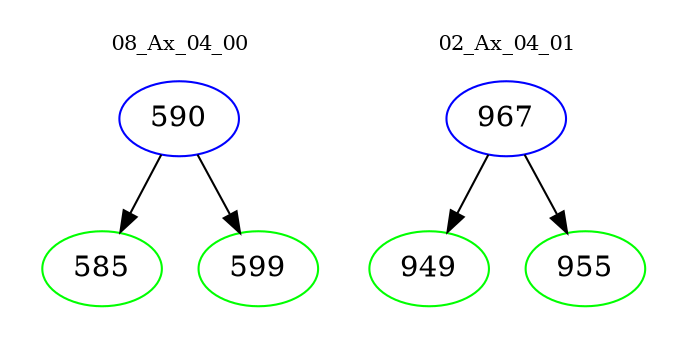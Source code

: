 digraph{
subgraph cluster_0 {
color = white
label = "08_Ax_04_00";
fontsize=10;
T0_590 [label="590", color="blue"]
T0_590 -> T0_585 [color="black"]
T0_585 [label="585", color="green"]
T0_590 -> T0_599 [color="black"]
T0_599 [label="599", color="green"]
}
subgraph cluster_1 {
color = white
label = "02_Ax_04_01";
fontsize=10;
T1_967 [label="967", color="blue"]
T1_967 -> T1_949 [color="black"]
T1_949 [label="949", color="green"]
T1_967 -> T1_955 [color="black"]
T1_955 [label="955", color="green"]
}
}

